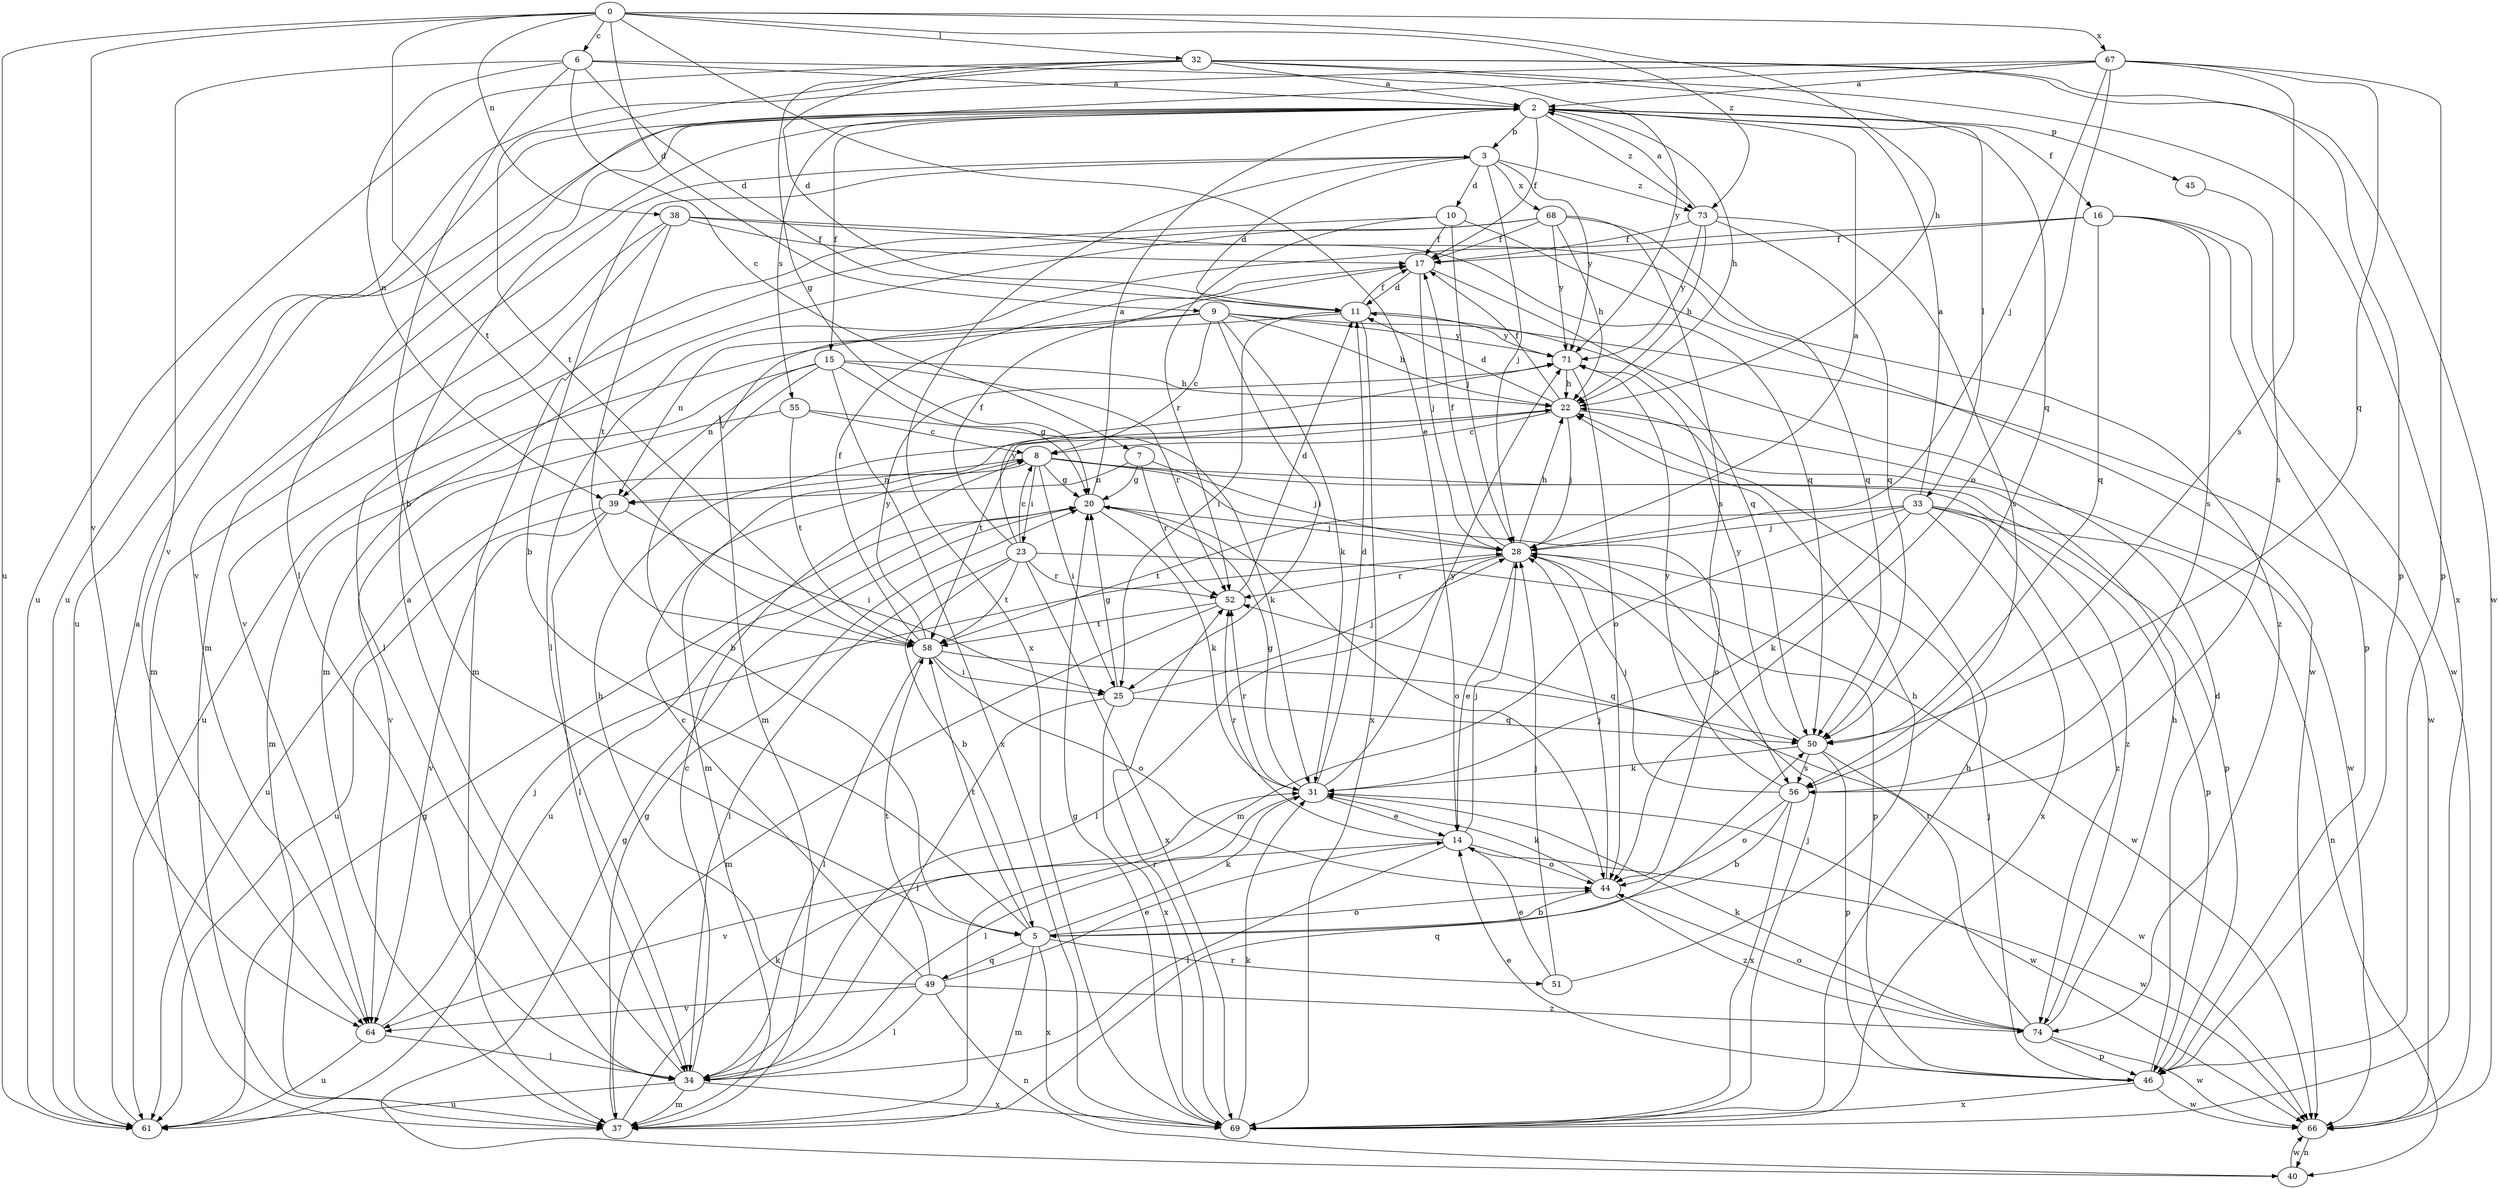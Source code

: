 strict digraph  {
0;
2;
3;
5;
6;
7;
8;
9;
10;
11;
14;
15;
16;
17;
20;
22;
23;
25;
28;
31;
32;
33;
34;
37;
38;
39;
40;
44;
45;
46;
49;
50;
51;
52;
55;
56;
58;
61;
64;
66;
67;
68;
69;
71;
73;
74;
0 -> 6  [label=c];
0 -> 9  [label=d];
0 -> 14  [label=e];
0 -> 22  [label=h];
0 -> 32  [label=l];
0 -> 38  [label=n];
0 -> 58  [label=t];
0 -> 61  [label=u];
0 -> 64  [label=v];
0 -> 67  [label=x];
0 -> 73  [label=z];
2 -> 3  [label=b];
2 -> 15  [label=f];
2 -> 16  [label=f];
2 -> 17  [label=f];
2 -> 22  [label=h];
2 -> 33  [label=l];
2 -> 45  [label=p];
2 -> 55  [label=s];
2 -> 61  [label=u];
2 -> 64  [label=v];
2 -> 73  [label=z];
3 -> 10  [label=d];
3 -> 11  [label=d];
3 -> 28  [label=j];
3 -> 37  [label=m];
3 -> 68  [label=x];
3 -> 69  [label=x];
3 -> 71  [label=y];
3 -> 73  [label=z];
5 -> 3  [label=b];
5 -> 31  [label=k];
5 -> 37  [label=m];
5 -> 44  [label=o];
5 -> 49  [label=q];
5 -> 51  [label=r];
5 -> 58  [label=t];
5 -> 69  [label=x];
6 -> 2  [label=a];
6 -> 5  [label=b];
6 -> 7  [label=c];
6 -> 11  [label=d];
6 -> 39  [label=n];
6 -> 64  [label=v];
6 -> 71  [label=y];
7 -> 20  [label=g];
7 -> 28  [label=j];
7 -> 39  [label=n];
7 -> 52  [label=r];
8 -> 20  [label=g];
8 -> 23  [label=i];
8 -> 25  [label=i];
8 -> 39  [label=n];
8 -> 44  [label=o];
8 -> 46  [label=p];
8 -> 61  [label=u];
8 -> 74  [label=z];
9 -> 8  [label=c];
9 -> 22  [label=h];
9 -> 25  [label=i];
9 -> 31  [label=k];
9 -> 37  [label=m];
9 -> 39  [label=n];
9 -> 66  [label=w];
9 -> 71  [label=y];
10 -> 17  [label=f];
10 -> 28  [label=j];
10 -> 37  [label=m];
10 -> 52  [label=r];
10 -> 66  [label=w];
11 -> 17  [label=f];
11 -> 25  [label=i];
11 -> 61  [label=u];
11 -> 69  [label=x];
11 -> 71  [label=y];
14 -> 28  [label=j];
14 -> 34  [label=l];
14 -> 44  [label=o];
14 -> 52  [label=r];
14 -> 64  [label=v];
14 -> 66  [label=w];
15 -> 5  [label=b];
15 -> 20  [label=g];
15 -> 22  [label=h];
15 -> 37  [label=m];
15 -> 39  [label=n];
15 -> 52  [label=r];
15 -> 69  [label=x];
16 -> 17  [label=f];
16 -> 34  [label=l];
16 -> 46  [label=p];
16 -> 50  [label=q];
16 -> 56  [label=s];
16 -> 66  [label=w];
17 -> 11  [label=d];
17 -> 28  [label=j];
17 -> 50  [label=q];
20 -> 2  [label=a];
20 -> 28  [label=j];
20 -> 31  [label=k];
20 -> 44  [label=o];
20 -> 61  [label=u];
22 -> 8  [label=c];
22 -> 11  [label=d];
22 -> 17  [label=f];
22 -> 28  [label=j];
22 -> 37  [label=m];
22 -> 58  [label=t];
22 -> 66  [label=w];
23 -> 5  [label=b];
23 -> 8  [label=c];
23 -> 17  [label=f];
23 -> 34  [label=l];
23 -> 52  [label=r];
23 -> 58  [label=t];
23 -> 66  [label=w];
23 -> 69  [label=x];
23 -> 71  [label=y];
25 -> 20  [label=g];
25 -> 28  [label=j];
25 -> 34  [label=l];
25 -> 50  [label=q];
25 -> 69  [label=x];
28 -> 2  [label=a];
28 -> 14  [label=e];
28 -> 17  [label=f];
28 -> 22  [label=h];
28 -> 34  [label=l];
28 -> 46  [label=p];
28 -> 52  [label=r];
31 -> 11  [label=d];
31 -> 14  [label=e];
31 -> 20  [label=g];
31 -> 34  [label=l];
31 -> 52  [label=r];
31 -> 66  [label=w];
31 -> 71  [label=y];
32 -> 2  [label=a];
32 -> 11  [label=d];
32 -> 20  [label=g];
32 -> 46  [label=p];
32 -> 50  [label=q];
32 -> 58  [label=t];
32 -> 61  [label=u];
32 -> 66  [label=w];
32 -> 69  [label=x];
33 -> 2  [label=a];
33 -> 28  [label=j];
33 -> 31  [label=k];
33 -> 37  [label=m];
33 -> 40  [label=n];
33 -> 46  [label=p];
33 -> 58  [label=t];
33 -> 69  [label=x];
33 -> 74  [label=z];
34 -> 2  [label=a];
34 -> 8  [label=c];
34 -> 37  [label=m];
34 -> 61  [label=u];
34 -> 69  [label=x];
37 -> 20  [label=g];
37 -> 31  [label=k];
37 -> 50  [label=q];
38 -> 17  [label=f];
38 -> 34  [label=l];
38 -> 37  [label=m];
38 -> 50  [label=q];
38 -> 58  [label=t];
38 -> 74  [label=z];
39 -> 25  [label=i];
39 -> 34  [label=l];
39 -> 61  [label=u];
39 -> 64  [label=v];
40 -> 20  [label=g];
40 -> 66  [label=w];
44 -> 5  [label=b];
44 -> 28  [label=j];
44 -> 31  [label=k];
44 -> 74  [label=z];
45 -> 56  [label=s];
46 -> 11  [label=d];
46 -> 14  [label=e];
46 -> 28  [label=j];
46 -> 66  [label=w];
46 -> 69  [label=x];
49 -> 8  [label=c];
49 -> 14  [label=e];
49 -> 22  [label=h];
49 -> 34  [label=l];
49 -> 40  [label=n];
49 -> 58  [label=t];
49 -> 64  [label=v];
49 -> 74  [label=z];
50 -> 31  [label=k];
50 -> 46  [label=p];
50 -> 56  [label=s];
50 -> 66  [label=w];
50 -> 71  [label=y];
51 -> 14  [label=e];
51 -> 22  [label=h];
51 -> 28  [label=j];
52 -> 11  [label=d];
52 -> 37  [label=m];
52 -> 58  [label=t];
55 -> 8  [label=c];
55 -> 31  [label=k];
55 -> 58  [label=t];
55 -> 64  [label=v];
56 -> 5  [label=b];
56 -> 28  [label=j];
56 -> 44  [label=o];
56 -> 69  [label=x];
56 -> 71  [label=y];
58 -> 17  [label=f];
58 -> 25  [label=i];
58 -> 34  [label=l];
58 -> 44  [label=o];
58 -> 50  [label=q];
58 -> 71  [label=y];
61 -> 2  [label=a];
61 -> 20  [label=g];
64 -> 28  [label=j];
64 -> 34  [label=l];
64 -> 61  [label=u];
66 -> 40  [label=n];
67 -> 2  [label=a];
67 -> 28  [label=j];
67 -> 34  [label=l];
67 -> 44  [label=o];
67 -> 46  [label=p];
67 -> 50  [label=q];
67 -> 56  [label=s];
67 -> 61  [label=u];
68 -> 17  [label=f];
68 -> 22  [label=h];
68 -> 37  [label=m];
68 -> 50  [label=q];
68 -> 56  [label=s];
68 -> 64  [label=v];
68 -> 71  [label=y];
69 -> 20  [label=g];
69 -> 22  [label=h];
69 -> 28  [label=j];
69 -> 31  [label=k];
69 -> 52  [label=r];
71 -> 22  [label=h];
71 -> 44  [label=o];
73 -> 2  [label=a];
73 -> 17  [label=f];
73 -> 22  [label=h];
73 -> 50  [label=q];
73 -> 56  [label=s];
73 -> 71  [label=y];
74 -> 22  [label=h];
74 -> 31  [label=k];
74 -> 44  [label=o];
74 -> 46  [label=p];
74 -> 52  [label=r];
74 -> 66  [label=w];
}
